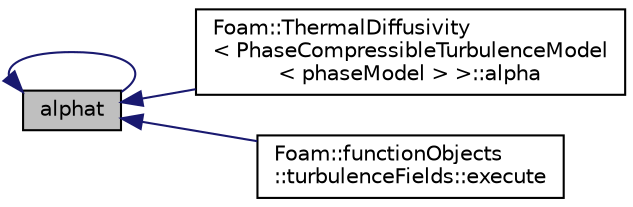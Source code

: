 digraph "alphat"
{
  bgcolor="transparent";
  edge [fontname="Helvetica",fontsize="10",labelfontname="Helvetica",labelfontsize="10"];
  node [fontname="Helvetica",fontsize="10",shape=record];
  rankdir="LR";
  Node23 [label="alphat",height=0.2,width=0.4,color="black", fillcolor="grey75", style="filled", fontcolor="black"];
  Node23 -> Node24 [dir="back",color="midnightblue",fontsize="10",style="solid",fontname="Helvetica"];
  Node24 [label="Foam::ThermalDiffusivity\l\< PhaseCompressibleTurbulenceModel\l\< phaseModel \> \>::alpha",height=0.2,width=0.4,color="black",URL="$a31989.html#a578c03b4a1936fbce6fc57e1981bb284",tooltip="Return the laminar thermal diffusivity for enthalpy [kg/m/s]. "];
  Node23 -> Node23 [dir="back",color="midnightblue",fontsize="10",style="solid",fontname="Helvetica"];
  Node23 -> Node25 [dir="back",color="midnightblue",fontsize="10",style="solid",fontname="Helvetica"];
  Node25 [label="Foam::functionObjects\l::turbulenceFields::execute",height=0.2,width=0.4,color="black",URL="$a24297.html#ae006844a02161d12182ab372ca5c257b",tooltip="Calculate turbulence fields. "];
}
